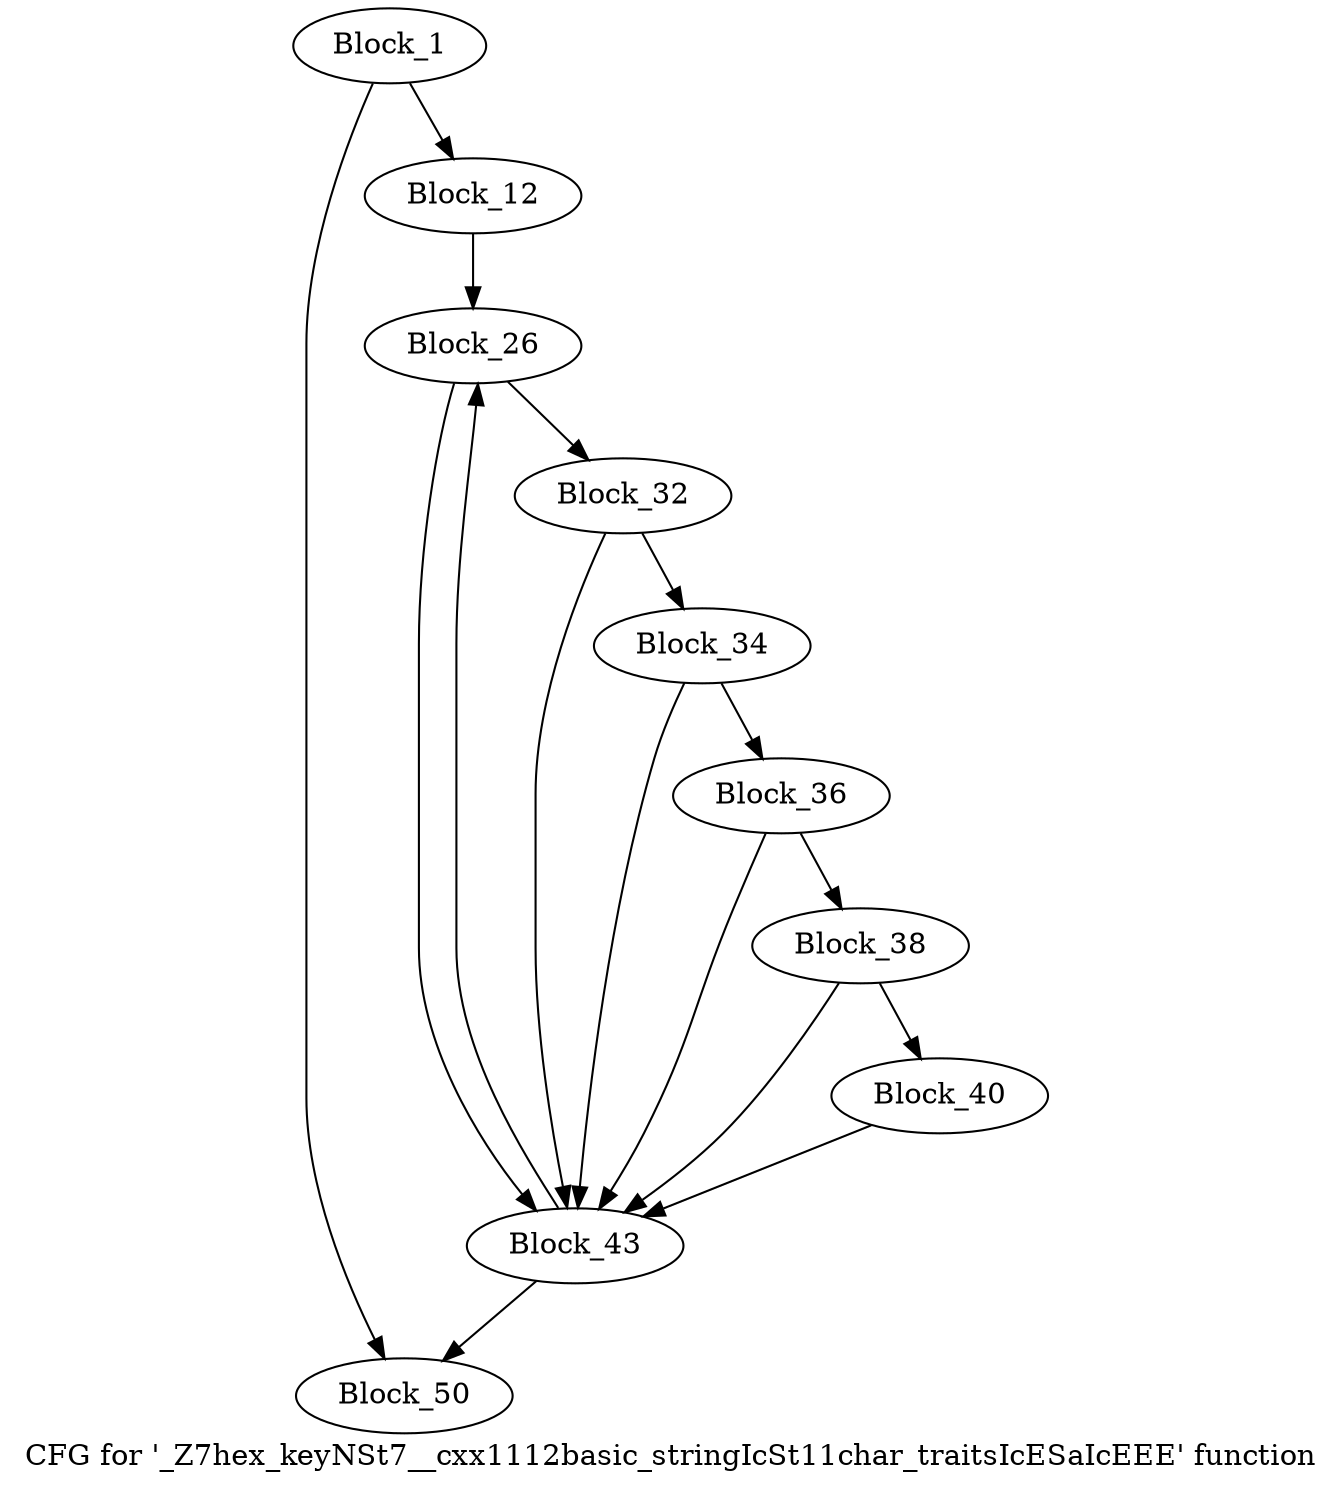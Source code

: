 digraph "CFG for '_Z7hex_keyNSt7__cxx1112basic_stringIcSt11char_traitsIcESaIcEEE' function" {
	label="CFG for '_Z7hex_keyNSt7__cxx1112basic_stringIcSt11char_traitsIcESaIcEEE' function";

	block_1 [label="Block_1"];
	block_1:s0 -> block_50;
	block_1:s1 -> block_12;
	block_12 [label="Block_12"];
	block_12 -> block_26;
	block_26 [label="Block_26"];
	block_26:s0 -> block_43;
	block_26:s1 -> block_32;
	block_32 [label="Block_32"];
	block_32:s0 -> block_43;
	block_32:s1 -> block_34;
	block_34 [label="Block_34"];
	block_34:s0 -> block_43;
	block_34:s1 -> block_36;
	block_36 [label="Block_36"];
	block_36:s0 -> block_43;
	block_36:s1 -> block_38;
	block_38 [label="Block_38"];
	block_38:s0 -> block_43;
	block_38:s1 -> block_40;
	block_40 [label="Block_40"];
	block_40 -> block_43;
	block_43 [label="Block_43"];
	block_43:s0 -> block_50;
	block_43:s1 -> block_26;
	block_50 [label="Block_50"];
}
